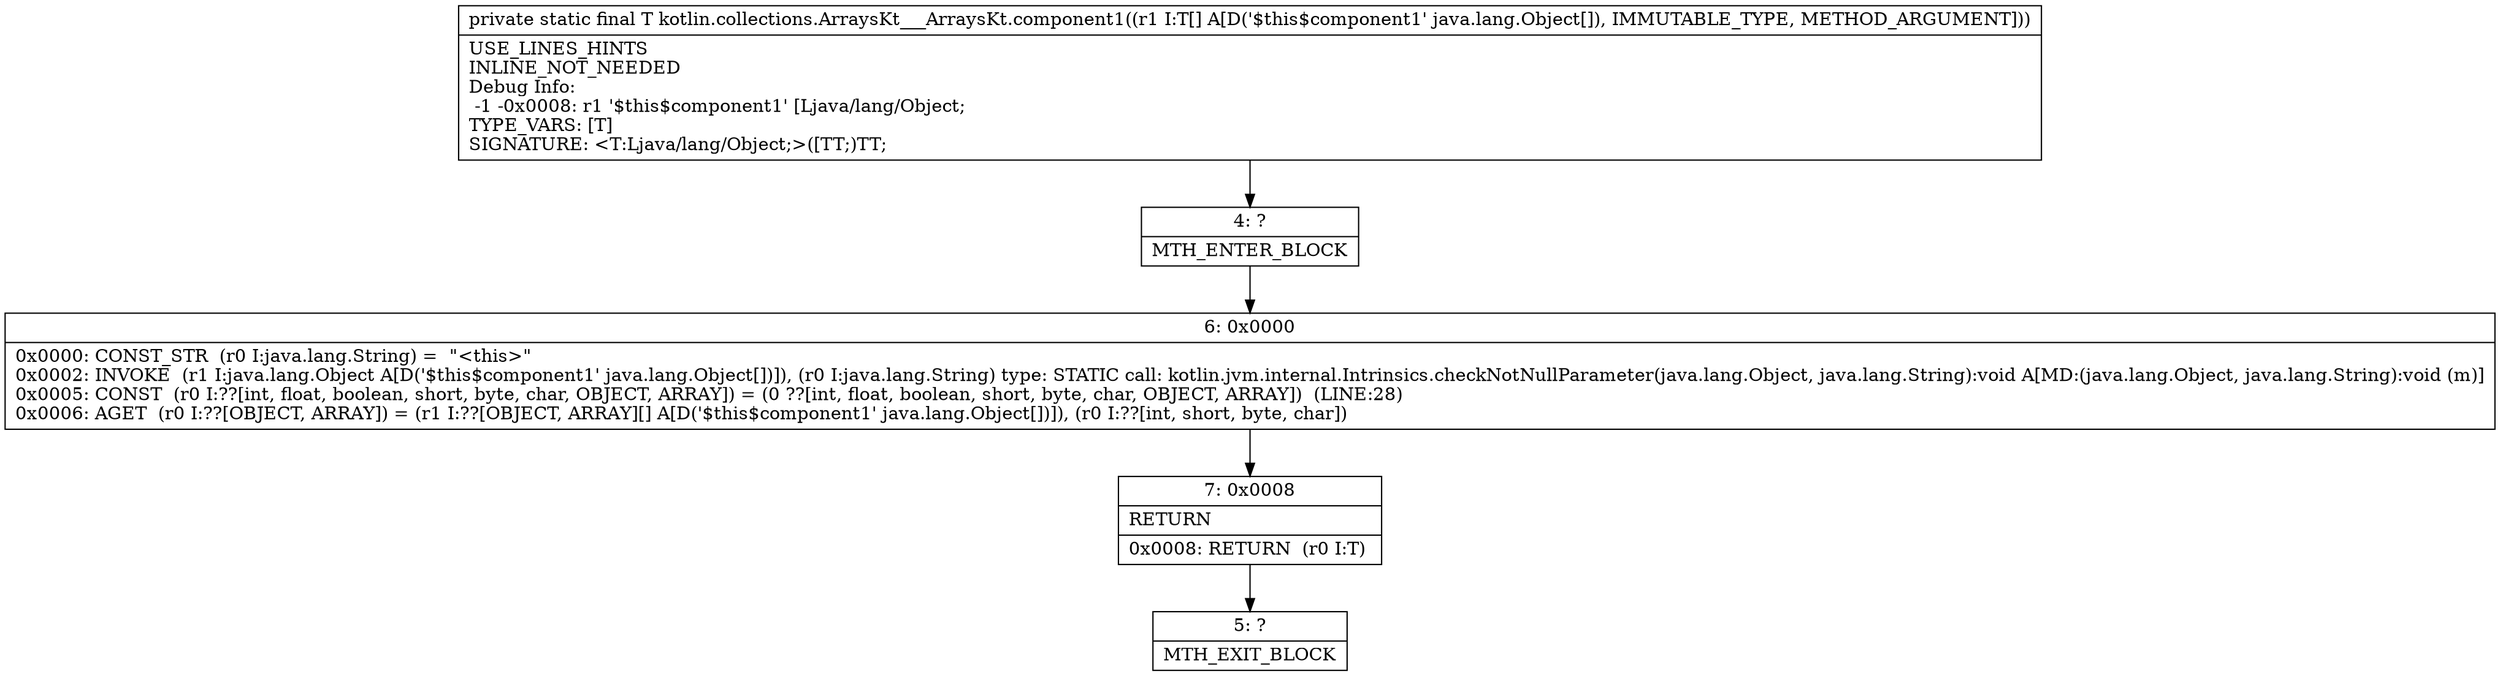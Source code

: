 digraph "CFG forkotlin.collections.ArraysKt___ArraysKt.component1([Ljava\/lang\/Object;)Ljava\/lang\/Object;" {
Node_4 [shape=record,label="{4\:\ ?|MTH_ENTER_BLOCK\l}"];
Node_6 [shape=record,label="{6\:\ 0x0000|0x0000: CONST_STR  (r0 I:java.lang.String) =  \"\<this\>\" \l0x0002: INVOKE  (r1 I:java.lang.Object A[D('$this$component1' java.lang.Object[])]), (r0 I:java.lang.String) type: STATIC call: kotlin.jvm.internal.Intrinsics.checkNotNullParameter(java.lang.Object, java.lang.String):void A[MD:(java.lang.Object, java.lang.String):void (m)]\l0x0005: CONST  (r0 I:??[int, float, boolean, short, byte, char, OBJECT, ARRAY]) = (0 ??[int, float, boolean, short, byte, char, OBJECT, ARRAY])  (LINE:28)\l0x0006: AGET  (r0 I:??[OBJECT, ARRAY]) = (r1 I:??[OBJECT, ARRAY][] A[D('$this$component1' java.lang.Object[])]), (r0 I:??[int, short, byte, char]) \l}"];
Node_7 [shape=record,label="{7\:\ 0x0008|RETURN\l|0x0008: RETURN  (r0 I:T) \l}"];
Node_5 [shape=record,label="{5\:\ ?|MTH_EXIT_BLOCK\l}"];
MethodNode[shape=record,label="{private static final T kotlin.collections.ArraysKt___ArraysKt.component1((r1 I:T[] A[D('$this$component1' java.lang.Object[]), IMMUTABLE_TYPE, METHOD_ARGUMENT]))  | USE_LINES_HINTS\lINLINE_NOT_NEEDED\lDebug Info:\l  \-1 \-0x0008: r1 '$this$component1' [Ljava\/lang\/Object;\lTYPE_VARS: [T]\lSIGNATURE: \<T:Ljava\/lang\/Object;\>([TT;)TT;\l}"];
MethodNode -> Node_4;Node_4 -> Node_6;
Node_6 -> Node_7;
Node_7 -> Node_5;
}

